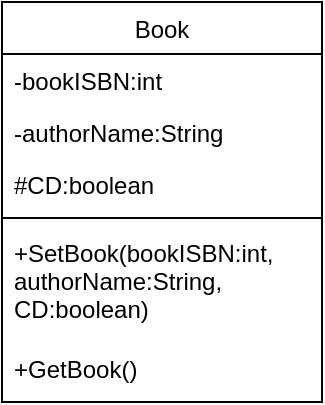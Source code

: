 <mxfile version="13.8.0" type="github">
  <diagram id="C5RBs43oDa-KdzZeNtuy" name="Page-1">
    <mxGraphModel dx="868" dy="393" grid="1" gridSize="10" guides="1" tooltips="1" connect="1" arrows="1" fold="1" page="1" pageScale="1" pageWidth="827" pageHeight="1169" math="0" shadow="0">
      <root>
        <mxCell id="WIyWlLk6GJQsqaUBKTNV-0" />
        <mxCell id="WIyWlLk6GJQsqaUBKTNV-1" parent="WIyWlLk6GJQsqaUBKTNV-0" />
        <mxCell id="2oaccfl7sxg6_rtL7Yfh-0" value="Book" style="swimlane;fontStyle=0;align=center;verticalAlign=top;childLayout=stackLayout;horizontal=1;startSize=26;horizontalStack=0;resizeParent=1;resizeLast=0;collapsible=1;marginBottom=0;rounded=0;shadow=0;strokeWidth=1;" vertex="1" parent="WIyWlLk6GJQsqaUBKTNV-1">
          <mxGeometry x="210" y="100" width="160" height="200" as="geometry">
            <mxRectangle x="550" y="140" width="160" height="26" as="alternateBounds" />
          </mxGeometry>
        </mxCell>
        <mxCell id="2oaccfl7sxg6_rtL7Yfh-1" value="-bookISBN:int" style="text;align=left;verticalAlign=top;spacingLeft=4;spacingRight=4;overflow=hidden;rotatable=0;points=[[0,0.5],[1,0.5]];portConstraint=eastwest;" vertex="1" parent="2oaccfl7sxg6_rtL7Yfh-0">
          <mxGeometry y="26" width="160" height="26" as="geometry" />
        </mxCell>
        <mxCell id="2oaccfl7sxg6_rtL7Yfh-2" value="-authorName:String" style="text;align=left;verticalAlign=top;spacingLeft=4;spacingRight=4;overflow=hidden;rotatable=0;points=[[0,0.5],[1,0.5]];portConstraint=eastwest;" vertex="1" parent="2oaccfl7sxg6_rtL7Yfh-0">
          <mxGeometry y="52" width="160" height="26" as="geometry" />
        </mxCell>
        <mxCell id="2oaccfl7sxg6_rtL7Yfh-3" value="#CD:boolean" style="text;align=left;verticalAlign=top;spacingLeft=4;spacingRight=4;overflow=hidden;rotatable=0;points=[[0,0.5],[1,0.5]];portConstraint=eastwest;" vertex="1" parent="2oaccfl7sxg6_rtL7Yfh-0">
          <mxGeometry y="78" width="160" height="26" as="geometry" />
        </mxCell>
        <mxCell id="2oaccfl7sxg6_rtL7Yfh-4" value="" style="line;html=1;strokeWidth=1;align=left;verticalAlign=middle;spacingTop=-1;spacingLeft=3;spacingRight=3;rotatable=0;labelPosition=right;points=[];portConstraint=eastwest;" vertex="1" parent="2oaccfl7sxg6_rtL7Yfh-0">
          <mxGeometry y="104" width="160" height="8" as="geometry" />
        </mxCell>
        <mxCell id="2oaccfl7sxg6_rtL7Yfh-5" value="+SetBook(bookISBN:int,&#xa;authorName:String,&#xa;CD:boolean)" style="text;align=left;verticalAlign=top;spacingLeft=4;spacingRight=4;overflow=hidden;rotatable=0;points=[[0,0.5],[1,0.5]];portConstraint=eastwest;" vertex="1" parent="2oaccfl7sxg6_rtL7Yfh-0">
          <mxGeometry y="112" width="160" height="58" as="geometry" />
        </mxCell>
        <mxCell id="2oaccfl7sxg6_rtL7Yfh-6" value="+GetBook()" style="text;align=left;verticalAlign=top;spacingLeft=4;spacingRight=4;overflow=hidden;rotatable=0;points=[[0,0.5],[1,0.5]];portConstraint=eastwest;" vertex="1" parent="2oaccfl7sxg6_rtL7Yfh-0">
          <mxGeometry y="170" width="160" height="26" as="geometry" />
        </mxCell>
      </root>
    </mxGraphModel>
  </diagram>
</mxfile>
